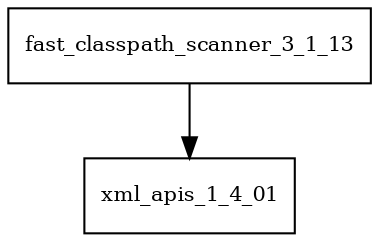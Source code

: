digraph fast_classpath_scanner_3_1_13_dependencies {
  node [shape = box, fontsize=10.0];
  fast_classpath_scanner_3_1_13 -> xml_apis_1_4_01;
}
